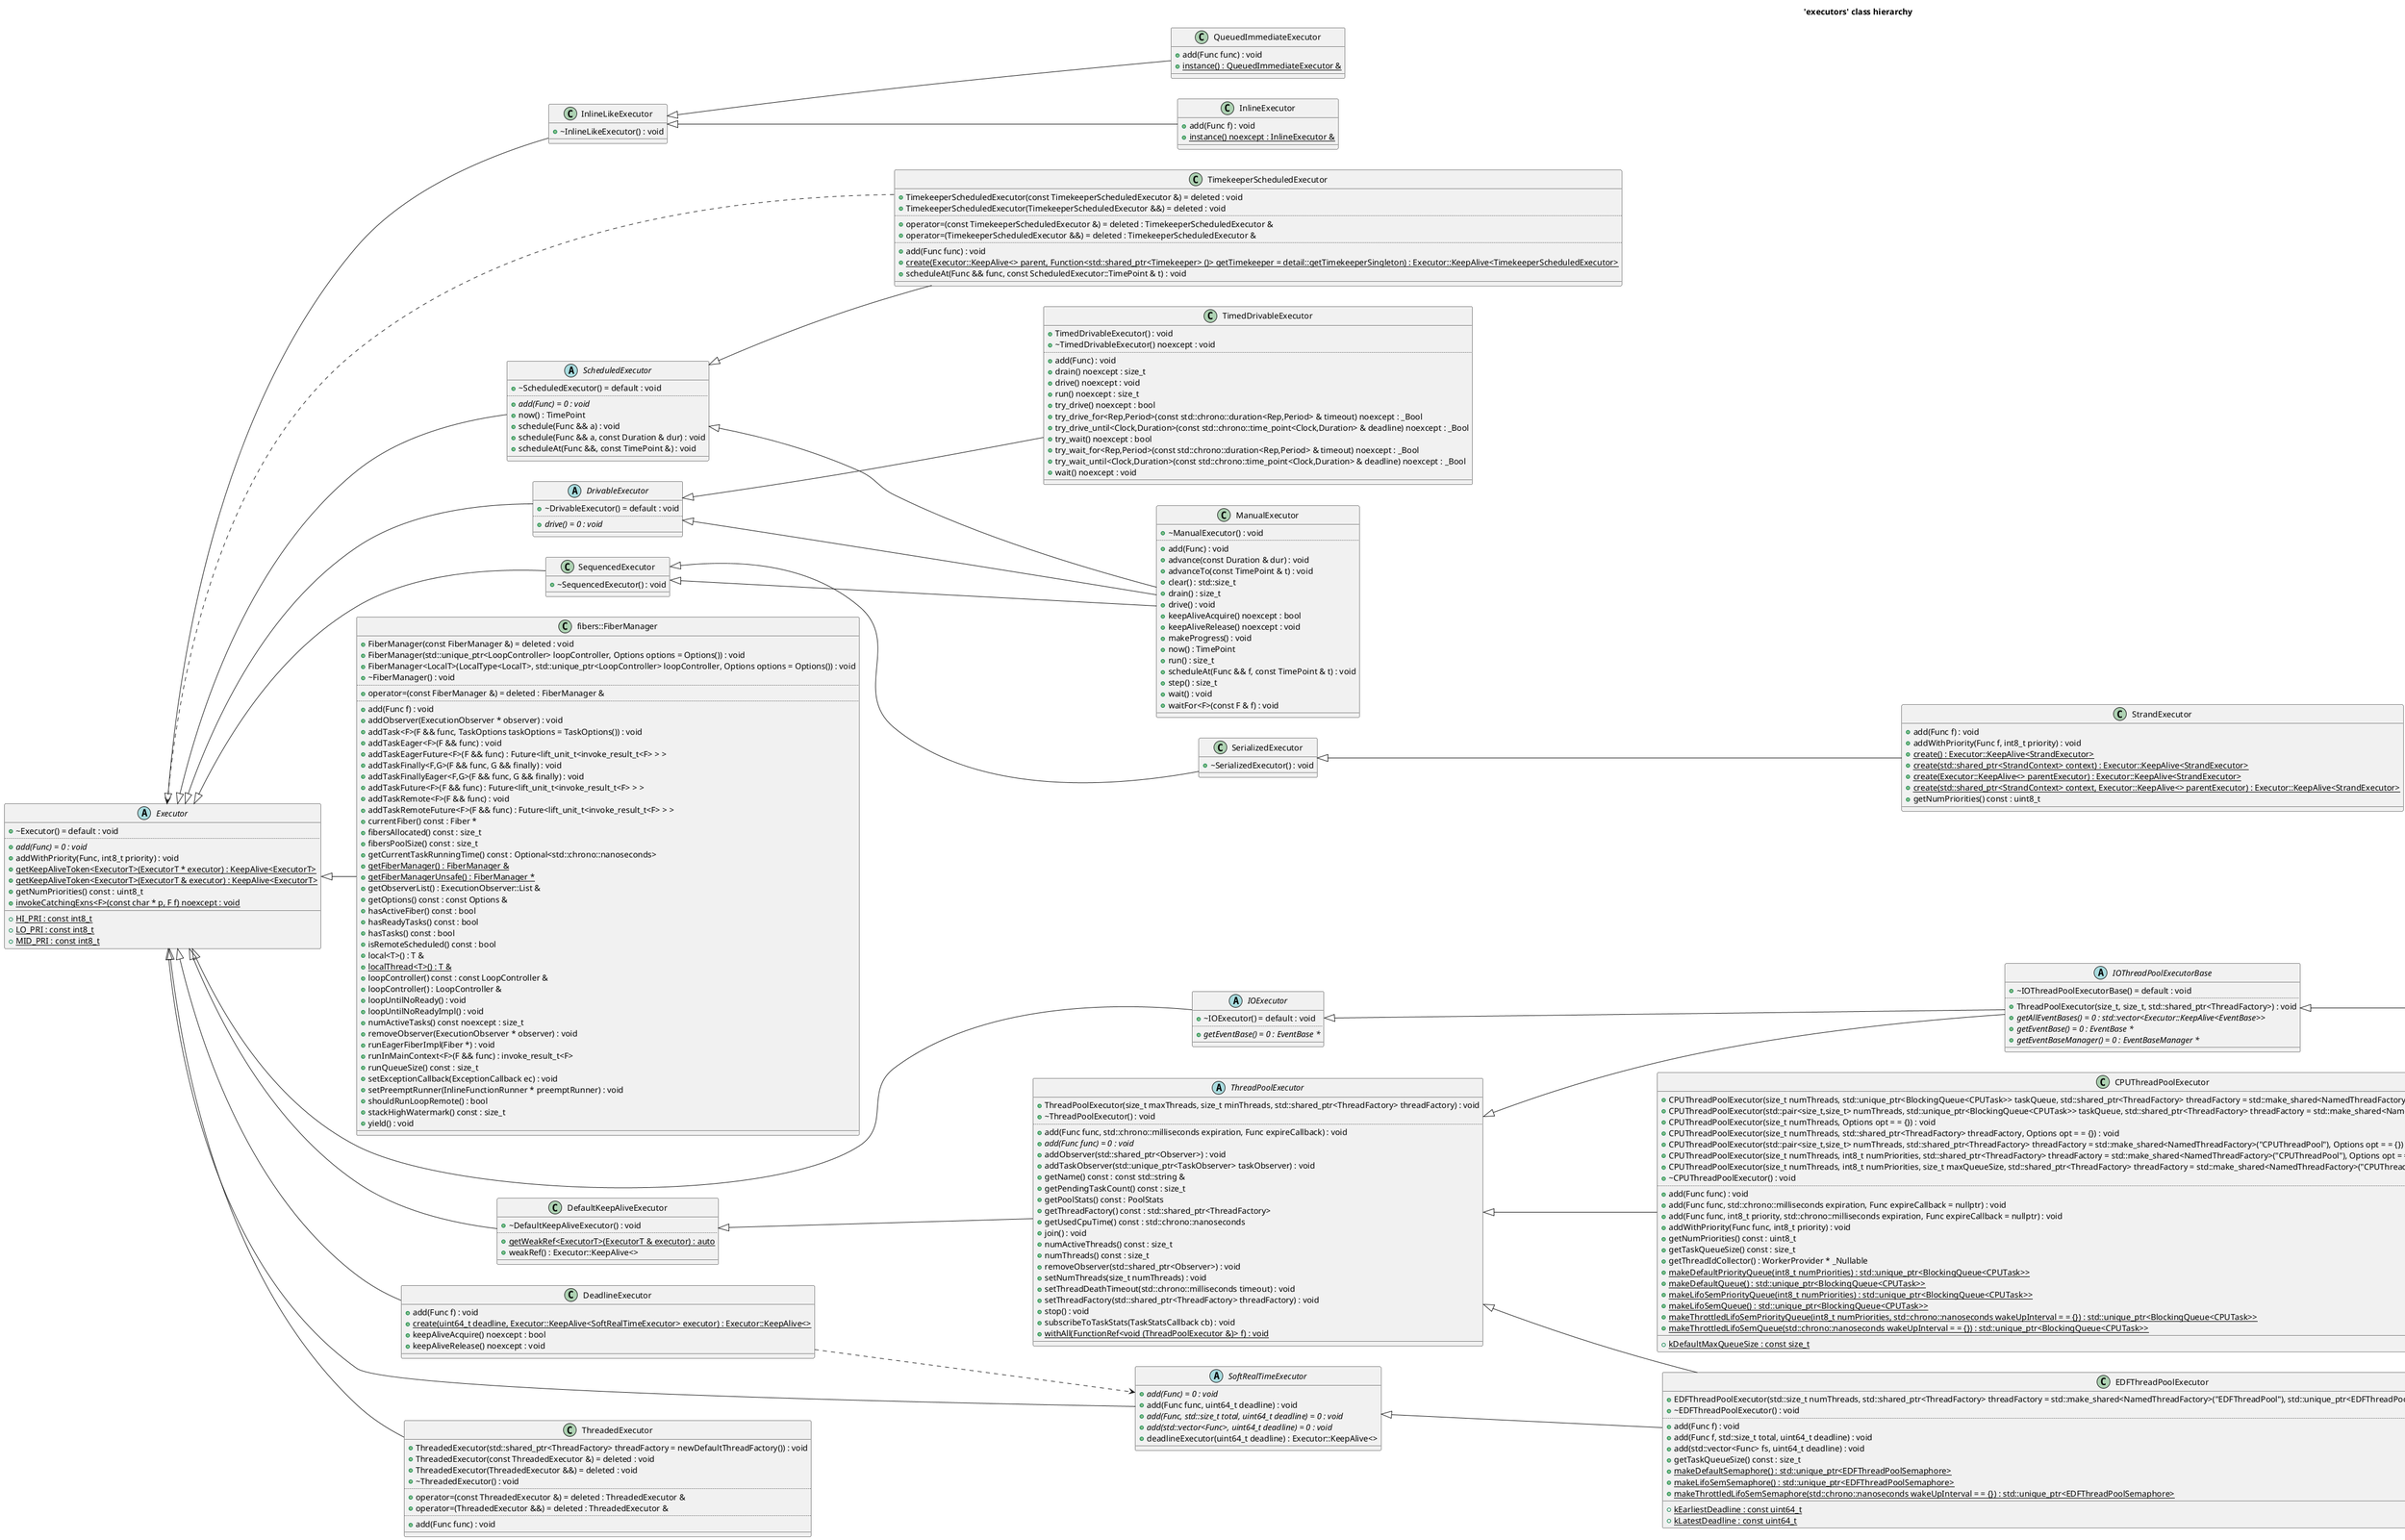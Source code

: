 @startuml
title 'executors' class hierarchy
left to right direction
abstract "Executor" as C_0017776793085380749494
abstract C_0017776793085380749494 [[https://github.com/facebook/folly/blob/78286282478e1ae05b2e8cbcf0e2139eab283bea/folly/Executor.h#L54{Executor}]] {
+~Executor() = default : void [[[https://github.com/facebook/folly/blob/78286282478e1ae05b2e8cbcf0e2139eab283bea/folly/Executor.h#L56{~Executor}]]]
..
{abstract} +add(Func) = 0 : void [[[https://github.com/facebook/folly/blob/78286282478e1ae05b2e8cbcf0e2139eab283bea/folly/Executor.h#L60{add}]]]
+addWithPriority(Func, int8_t priority) : void [[[https://github.com/facebook/folly/blob/78286282478e1ae05b2e8cbcf0e2139eab283bea/folly/Executor.h#L64{addWithPriority}]]]
{static} +getKeepAliveToken<ExecutorT>(ExecutorT * executor) : KeepAlive<ExecutorT>
{static} +getKeepAliveToken<ExecutorT>(ExecutorT & executor) : KeepAlive<ExecutorT>
+getNumPriorities() const : uint8_t [[[https://github.com/facebook/folly/blob/78286282478e1ae05b2e8cbcf0e2139eab283bea/folly/Executor.h#L66{getNumPriorities}]]]
{static} +invokeCatchingExns<F>(const char * p, F f) noexcept : void
__
{static} +HI_PRI : const int8_t [[[https://github.com/facebook/folly/blob/78286282478e1ae05b2e8cbcf0e2139eab283bea/folly/Executor.h#L70{HI_PRI}]]]
{static} +LO_PRI : const int8_t [[[https://github.com/facebook/folly/blob/78286282478e1ae05b2e8cbcf0e2139eab283bea/folly/Executor.h#L68{LO_PRI}]]]
{static} +MID_PRI : const int8_t [[[https://github.com/facebook/folly/blob/78286282478e1ae05b2e8cbcf0e2139eab283bea/folly/Executor.h#L69{MID_PRI}]]]
}
class "InlineLikeExecutor" as C_0005648745100090016903
class C_0005648745100090016903 [[https://github.com/facebook/folly/blob/78286282478e1ae05b2e8cbcf0e2139eab283bea/folly/executors/InlineExecutor.h#L27{InlineLikeExecutor}]] {
+~InlineLikeExecutor() : void [[[https://github.com/facebook/folly/blob/78286282478e1ae05b2e8cbcf0e2139eab283bea/folly/executors/InlineExecutor.h#L29{~InlineLikeExecutor}]]]
__
}
class "InlineExecutor" as C_0012896539221614925725
class C_0012896539221614925725 [[https://github.com/facebook/folly/blob/78286282478e1ae05b2e8cbcf0e2139eab283bea/folly/executors/InlineExecutor.h#L35{InlineExecutor}]] {
+add(Func f) : void [[[https://github.com/facebook/folly/blob/78286282478e1ae05b2e8cbcf0e2139eab283bea/folly/executors/InlineExecutor.h#L42{add}]]]
{static} +instance() noexcept : InlineExecutor & [[[https://github.com/facebook/folly/blob/78286282478e1ae05b2e8cbcf0e2139eab283bea/folly/executors/InlineExecutor.h#L37{instance}]]]
__
}
class "QueuedImmediateExecutor" as C_0015747457607029418044
class C_0015747457607029418044 [[https://github.com/facebook/folly/blob/78286282478e1ae05b2e8cbcf0e2139eab283bea/folly/executors/QueuedImmediateExecutor.h#L34{QueuedImmediateExecutor}]] {
+add(Func func) : void [[[https://github.com/facebook/folly/blob/78286282478e1ae05b2e8cbcf0e2139eab283bea/folly/executors/QueuedImmediateExecutor.h#L38{add}]]]
{static} +instance() : QueuedImmediateExecutor & [[[https://github.com/facebook/folly/blob/78286282478e1ae05b2e8cbcf0e2139eab283bea/folly/executors/QueuedImmediateExecutor.h#L36{instance}]]]
__
}
abstract "ScheduledExecutor" as C_0009745677385186340420
abstract C_0009745677385186340420 [[https://github.com/facebook/folly/blob/78286282478e1ae05b2e8cbcf0e2139eab283bea/folly/executors/ScheduledExecutor.h#L28{ScheduledExecutor}]] {
+~ScheduledExecutor() = default : void [[[https://github.com/facebook/folly/blob/78286282478e1ae05b2e8cbcf0e2139eab283bea/folly/executors/ScheduledExecutor.h#L35{~ScheduledExecutor}]]]
..
{abstract} +add(Func) = 0 : void [[[https://github.com/facebook/folly/blob/78286282478e1ae05b2e8cbcf0e2139eab283bea/folly/executors/ScheduledExecutor.h#L37{add}]]]
+now() : TimePoint [[[https://github.com/facebook/folly/blob/78286282478e1ae05b2e8cbcf0e2139eab283bea/folly/executors/ScheduledExecutor.h#L55{now}]]]
+schedule(Func && a) : void [[[https://github.com/facebook/folly/blob/78286282478e1ae05b2e8cbcf0e2139eab283bea/folly/executors/ScheduledExecutor.h#L40{schedule}]]]
+schedule(Func && a, const Duration & dur) : void [[[https://github.com/facebook/folly/blob/78286282478e1ae05b2e8cbcf0e2139eab283bea/folly/executors/ScheduledExecutor.h#L44{schedule}]]]
+scheduleAt(Func &&, const TimePoint &) : void [[[https://github.com/facebook/folly/blob/78286282478e1ae05b2e8cbcf0e2139eab283bea/folly/executors/ScheduledExecutor.h#L50{scheduleAt}]]]
__
}
abstract "DrivableExecutor" as C_0003854733173129195911
abstract C_0003854733173129195911 [[https://github.com/facebook/folly/blob/78286282478e1ae05b2e8cbcf0e2139eab283bea/folly/executors/DrivableExecutor.h#L40{DrivableExecutor}]] {
+~DrivableExecutor() = default : void [[[https://github.com/facebook/folly/blob/78286282478e1ae05b2e8cbcf0e2139eab283bea/folly/executors/DrivableExecutor.h#L42{~DrivableExecutor}]]]
..
{abstract} +drive() = 0 : void [[[https://github.com/facebook/folly/blob/78286282478e1ae05b2e8cbcf0e2139eab283bea/folly/executors/DrivableExecutor.h#L52{drive}]]]
__
}
class "TimedDrivableExecutor" as C_0006155476999457451449
class C_0006155476999457451449 [[https://github.com/facebook/folly/blob/78286282478e1ae05b2e8cbcf0e2139eab283bea/folly/executors/TimedDrivableExecutor.h#L30{TimedDrivableExecutor}]] {
+TimedDrivableExecutor() : void [[[https://github.com/facebook/folly/blob/78286282478e1ae05b2e8cbcf0e2139eab283bea/folly/executors/TimedDrivableExecutor.h#L32{TimedDrivableExecutor}]]]
+~TimedDrivableExecutor() noexcept : void [[[https://github.com/facebook/folly/blob/78286282478e1ae05b2e8cbcf0e2139eab283bea/folly/executors/TimedDrivableExecutor.h#L33{~TimedDrivableExecutor}]]]
..
+add(Func) : void [[[https://github.com/facebook/folly/blob/78286282478e1ae05b2e8cbcf0e2139eab283bea/folly/executors/TimedDrivableExecutor.h#L60{add}]]]
+drain() noexcept : size_t [[[https://github.com/facebook/folly/blob/78286282478e1ae05b2e8cbcf0e2139eab283bea/folly/executors/TimedDrivableExecutor.h#L76{drain}]]]
+drive() noexcept : void [[[https://github.com/facebook/folly/blob/78286282478e1ae05b2e8cbcf0e2139eab283bea/folly/executors/TimedDrivableExecutor.h#L36{drive}]]]
+run() noexcept : size_t [[[https://github.com/facebook/folly/blob/78286282478e1ae05b2e8cbcf0e2139eab283bea/folly/executors/TimedDrivableExecutor.h#L68{run}]]]
+try_drive() noexcept : bool [[[https://github.com/facebook/folly/blob/78286282478e1ae05b2e8cbcf0e2139eab283bea/folly/executors/TimedDrivableExecutor.h#L40{try_drive}]]]
+try_drive_for<Rep,Period>(const std::chrono::duration<Rep,Period> & timeout) noexcept : _Bool
+try_drive_until<Clock,Duration>(const std::chrono::time_point<Clock,Duration> & deadline) noexcept : _Bool
+try_wait() noexcept : bool [[[https://github.com/facebook/folly/blob/78286282478e1ae05b2e8cbcf0e2139eab283bea/folly/executors/TimedDrivableExecutor.h#L82{try_wait}]]]
+try_wait_for<Rep,Period>(const std::chrono::duration<Rep,Period> & timeout) noexcept : _Bool
+try_wait_until<Clock,Duration>(const std::chrono::time_point<Clock,Duration> & deadline) noexcept : _Bool
+wait() noexcept : void [[[https://github.com/facebook/folly/blob/78286282478e1ae05b2e8cbcf0e2139eab283bea/folly/executors/TimedDrivableExecutor.h#L79{wait}]]]
__
}
class "fibers::FiberManager" as C_0009653293792027775908
class C_0009653293792027775908 [[https://github.com/facebook/folly/blob/78286282478e1ae05b2e8cbcf0e2139eab283bea/folly/fibers/FiberManagerInternal.h#L80{FiberManager}]] {
+FiberManager(const FiberManager &) = deleted : void [[[https://github.com/facebook/folly/blob/78286282478e1ae05b2e8cbcf0e2139eab283bea/folly/fibers/FiberManagerInternal.h#L167{FiberManager}]]]
+FiberManager(std::unique_ptr<LoopController> loopController, Options options = Options()) : void [[[https://github.com/facebook/folly/blob/78286282478e1ae05b2e8cbcf0e2139eab283bea/folly/fibers/FiberManagerInternal.h#L176{FiberManager}]]]
+FiberManager<LocalT>(LocalType<LocalT>, std::unique_ptr<LoopController> loopController, Options options = Options()) : void
+~FiberManager() : void [[[https://github.com/facebook/folly/blob/78286282478e1ae05b2e8cbcf0e2139eab283bea/folly/fibers/FiberManagerInternal.h#L194{~FiberManager}]]]
..
+operator=(const FiberManager &) = deleted : FiberManager & [[[https://github.com/facebook/folly/blob/78286282478e1ae05b2e8cbcf0e2139eab283bea/folly/fibers/FiberManagerInternal.h#L168{operator=}]]]
..
+add(Func f) : void [[[https://github.com/facebook/folly/blob/78286282478e1ae05b2e8cbcf0e2139eab283bea/folly/fibers/FiberManagerInternal.h#L316{add}]]]
+addObserver(ExecutionObserver * observer) : void [[[https://github.com/facebook/folly/blob/78286282478e1ae05b2e8cbcf0e2139eab283bea/folly/fibers/FiberManagerInternal.h#L415{addObserver}]]]
+addTask<F>(F && func, TaskOptions taskOptions = TaskOptions()) : void
+addTaskEager<F>(F && func) : void
+addTaskEagerFuture<F>(F && func) : Future<lift_unit_t<invoke_result_t<F> > >
+addTaskFinally<F,G>(F && func, G && finally) : void
+addTaskFinallyEager<F,G>(F && func, G && finally) : void
+addTaskFuture<F>(F && func) : Future<lift_unit_t<invoke_result_t<F> > >
+addTaskRemote<F>(F && func) : void
+addTaskRemoteFuture<F>(F && func) : Future<lift_unit_t<invoke_result_t<F> > >
+currentFiber() const : Fiber * [[[https://github.com/facebook/folly/blob/78286282478e1ae05b2e8cbcf0e2139eab283bea/folly/fibers/FiberManagerInternal.h#L394{currentFiber}]]]
+fibersAllocated() const : size_t [[[https://github.com/facebook/folly/blob/78286282478e1ae05b2e8cbcf0e2139eab283bea/folly/fibers/FiberManagerInternal.h#L370{fibersAllocated}]]]
+fibersPoolSize() const : size_t [[[https://github.com/facebook/folly/blob/78286282478e1ae05b2e8cbcf0e2139eab283bea/folly/fibers/FiberManagerInternal.h#L376{fibersPoolSize}]]]
+getCurrentTaskRunningTime() const : Optional<std::chrono::nanoseconds> [[[https://github.com/facebook/folly/blob/78286282478e1ae05b2e8cbcf0e2139eab283bea/folly/fibers/FiberManagerInternal.h#L389{getCurrentTaskRunningTime}]]]
{static} +getFiberManager() : FiberManager & [[[https://github.com/facebook/folly/blob/78286282478e1ae05b2e8cbcf0e2139eab283bea/folly/fibers/FiberManagerInternal.h#L438{getFiberManager}]]]
{static} +getFiberManagerUnsafe() : FiberManager * [[[https://github.com/facebook/folly/blob/78286282478e1ae05b2e8cbcf0e2139eab283bea/folly/fibers/FiberManagerInternal.h#L439{getFiberManagerUnsafe}]]]
+getObserverList() : ExecutionObserver::List & [[[https://github.com/facebook/folly/blob/78286282478e1ae05b2e8cbcf0e2139eab283bea/folly/fibers/FiberManagerInternal.h#L423{getObserverList}]]]
+getOptions() const : const Options & [[[https://github.com/facebook/folly/blob/78286282478e1ae05b2e8cbcf0e2139eab283bea/folly/fibers/FiberManagerInternal.h#L441{getOptions}]]]
+hasActiveFiber() const : bool [[[https://github.com/facebook/folly/blob/78286282478e1ae05b2e8cbcf0e2139eab283bea/folly/fibers/FiberManagerInternal.h#L381{hasActiveFiber}]]]
+hasReadyTasks() const : bool [[[https://github.com/facebook/folly/blob/78286282478e1ae05b2e8cbcf0e2139eab283bea/folly/fibers/FiberManagerInternal.h#L240{hasReadyTasks}]]]
+hasTasks() const : bool [[[https://github.com/facebook/folly/blob/78286282478e1ae05b2e8cbcf0e2139eab283bea/folly/fibers/FiberManagerInternal.h#L225{hasTasks}]]]
+isRemoteScheduled() const : bool [[[https://github.com/facebook/folly/blob/78286282478e1ae05b2e8cbcf0e2139eab283bea/folly/fibers/FiberManagerInternal.h#L226{isRemoteScheduled}]]]
+local<T>() : T &
{static} +localThread<T>() : T &
+loopController() const : const LoopController & [[[https://github.com/facebook/folly/blob/78286282478e1ae05b2e8cbcf0e2139eab283bea/folly/fibers/FiberManagerInternal.h#L200{loopController}]]]
+loopController() : LoopController & [[[https://github.com/facebook/folly/blob/78286282478e1ae05b2e8cbcf0e2139eab283bea/folly/fibers/FiberManagerInternal.h#L199{loopController}]]]
+loopUntilNoReady() : void [[[https://github.com/facebook/folly/blob/78286282478e1ae05b2e8cbcf0e2139eab283bea/folly/fibers/FiberManagerInternal.h#L205{loopUntilNoReady}]]]
+loopUntilNoReadyImpl() : void [[[https://github.com/facebook/folly/blob/78286282478e1ae05b2e8cbcf0e2139eab283bea/folly/fibers/FiberManagerInternal.h#L210{loopUntilNoReadyImpl}]]]
+numActiveTasks() const noexcept : size_t [[[https://github.com/facebook/folly/blob/78286282478e1ae05b2e8cbcf0e2139eab283bea/folly/fibers/FiberManagerInternal.h#L233{numActiveTasks}]]]
+removeObserver(ExecutionObserver * observer) : void [[[https://github.com/facebook/folly/blob/78286282478e1ae05b2e8cbcf0e2139eab283bea/folly/fibers/FiberManagerInternal.h#L417{removeObserver}]]]
+runEagerFiberImpl(Fiber *) : void [[[https://github.com/facebook/folly/blob/78286282478e1ae05b2e8cbcf0e2139eab283bea/folly/fibers/FiberManagerInternal.h#L215{runEagerFiberImpl}]]]
+runInMainContext<F>(F && func) : invoke_result_t<F>
+runQueueSize() const : size_t [[[https://github.com/facebook/folly/blob/78286282478e1ae05b2e8cbcf0e2139eab283bea/folly/fibers/FiberManagerInternal.h#L434{runQueueSize}]]]
+setExceptionCallback(ExceptionCallback ec) : void [[[https://github.com/facebook/folly/blob/78286282478e1ae05b2e8cbcf0e2139eab283bea/folly/fibers/FiberManagerInternal.h#L248{setExceptionCallback}]]]
+setPreemptRunner(InlineFunctionRunner * preemptRunner) : void [[[https://github.com/facebook/folly/blob/78286282478e1ae05b2e8cbcf0e2139eab283bea/folly/fibers/FiberManagerInternal.h#L428{setPreemptRunner}]]]
+shouldRunLoopRemote() : bool [[[https://github.com/facebook/folly/blob/78286282478e1ae05b2e8cbcf0e2139eab283bea/folly/fibers/FiberManagerInternal.h#L220{shouldRunLoopRemote}]]]
+stackHighWatermark() const : size_t [[[https://github.com/facebook/folly/blob/78286282478e1ae05b2e8cbcf0e2139eab283bea/folly/fibers/FiberManagerInternal.h#L399{stackHighWatermark}]]]
+yield() : void [[[https://github.com/facebook/folly/blob/78286282478e1ae05b2e8cbcf0e2139eab283bea/folly/fibers/FiberManagerInternal.h#L407{yield}]]]
__
}
abstract "IOExecutor" as C_0017164186783690075328
abstract C_0017164186783690075328 [[https://github.com/facebook/folly/blob/78286282478e1ae05b2e8cbcf0e2139eab283bea/folly/executors/IOExecutor.h#L40{IOExecutor}]] {
+~IOExecutor() = default : void [[[https://github.com/facebook/folly/blob/78286282478e1ae05b2e8cbcf0e2139eab283bea/folly/executors/IOExecutor.h#L42{~IOExecutor}]]]
..
{abstract} +getEventBase() = 0 : EventBase * [[[https://github.com/facebook/folly/blob/78286282478e1ae05b2e8cbcf0e2139eab283bea/folly/executors/IOExecutor.h#L43{getEventBase}]]]
__
}
class "TimekeeperScheduledExecutor" as C_0008986097041257675940
class C_0008986097041257675940 [[https://github.com/facebook/folly/blob/78286282478e1ae05b2e8cbcf0e2139eab283bea/folly/executors/TimekeeperScheduledExecutor.h#L35{TimekeeperScheduledExecutor}]] {
+TimekeeperScheduledExecutor(const TimekeeperScheduledExecutor &) = deleted : void [[[https://github.com/facebook/folly/blob/78286282478e1ae05b2e8cbcf0e2139eab283bea/folly/executors/TimekeeperScheduledExecutor.h#L37{TimekeeperScheduledExecutor}]]]
+TimekeeperScheduledExecutor(TimekeeperScheduledExecutor &&) = deleted : void [[[https://github.com/facebook/folly/blob/78286282478e1ae05b2e8cbcf0e2139eab283bea/folly/executors/TimekeeperScheduledExecutor.h#L40{TimekeeperScheduledExecutor}]]]
..
+operator=(const TimekeeperScheduledExecutor &) = deleted : TimekeeperScheduledExecutor & [[[https://github.com/facebook/folly/blob/78286282478e1ae05b2e8cbcf0e2139eab283bea/folly/executors/TimekeeperScheduledExecutor.h#L38{operator=}]]]
+operator=(TimekeeperScheduledExecutor &&) = deleted : TimekeeperScheduledExecutor & [[[https://github.com/facebook/folly/blob/78286282478e1ae05b2e8cbcf0e2139eab283bea/folly/executors/TimekeeperScheduledExecutor.h#L41{operator=}]]]
..
+add(Func func) : void [[[https://github.com/facebook/folly/blob/78286282478e1ae05b2e8cbcf0e2139eab283bea/folly/executors/TimekeeperScheduledExecutor.h#L49{add}]]]
{static} +create(Executor::KeepAlive<> parent, Function<std::shared_ptr<Timekeeper> ()> getTimekeeper = detail::getTimekeeperSingleton) : Executor::KeepAlive<TimekeeperScheduledExecutor> [[[https://github.com/facebook/folly/blob/78286282478e1ae05b2e8cbcf0e2139eab283bea/folly/executors/TimekeeperScheduledExecutor.h#L44{create}]]]
+scheduleAt(Func && func, const ScheduledExecutor::TimePoint & t) : void [[[https://github.com/facebook/folly/blob/78286282478e1ae05b2e8cbcf0e2139eab283bea/folly/executors/TimekeeperScheduledExecutor.h#L51{scheduleAt}]]]
__
}
class "SequencedExecutor" as C_0001241429373093027918
class C_0001241429373093027918 [[https://github.com/facebook/folly/blob/78286282478e1ae05b2e8cbcf0e2139eab283bea/folly/executors/SequencedExecutor.h#L27{SequencedExecutor}]] {
+~SequencedExecutor() : void [[[https://github.com/facebook/folly/blob/78286282478e1ae05b2e8cbcf0e2139eab283bea/folly/executors/SequencedExecutor.h#L29{~SequencedExecutor}]]]
__
}
class "DefaultKeepAliveExecutor" as C_0010778331982922016807
class C_0010778331982922016807 [[https://github.com/facebook/folly/blob/78286282478e1ae05b2e8cbcf0e2139eab283bea/folly/DefaultKeepAliveExecutor.h#L31{DefaultKeepAliveExecutor}]] {
+~DefaultKeepAliveExecutor() : void [[[https://github.com/facebook/folly/blob/78286282478e1ae05b2e8cbcf0e2139eab283bea/folly/DefaultKeepAliveExecutor.h#L33{~DefaultKeepAliveExecutor}]]]
..
{static} +getWeakRef<ExecutorT>(ExecutorT & executor) : auto
+weakRef() : Executor::KeepAlive<> [[[https://github.com/facebook/folly/blob/78286282478e1ae05b2e8cbcf0e2139eab283bea/folly/DefaultKeepAliveExecutor.h#L48{weakRef}]]]
__
}
abstract "ThreadPoolExecutor" as C_0018336471146499174434
abstract C_0018336471146499174434 [[https://github.com/facebook/folly/blob/78286282478e1ae05b2e8cbcf0e2139eab283bea/folly/executors/ThreadPoolExecutor.h#L67{ThreadPoolExecutor}]] {
+ThreadPoolExecutor(size_t maxThreads, size_t minThreads, std::shared_ptr<ThreadFactory> threadFactory) : void [[[https://github.com/facebook/folly/blob/78286282478e1ae05b2e8cbcf0e2139eab283bea/folly/executors/ThreadPoolExecutor.h#L69{ThreadPoolExecutor}]]]
+~ThreadPoolExecutor() : void [[[https://github.com/facebook/folly/blob/78286282478e1ae05b2e8cbcf0e2139eab283bea/folly/executors/ThreadPoolExecutor.h#L74{~ThreadPoolExecutor}]]]
..
+add(Func func, std::chrono::milliseconds expiration, Func expireCallback) : void [[[https://github.com/facebook/folly/blob/78286282478e1ae05b2e8cbcf0e2139eab283bea/folly/executors/ThreadPoolExecutor.h#L85{add}]]]
{abstract} +add(Func func) = 0 : void [[[https://github.com/facebook/folly/blob/78286282478e1ae05b2e8cbcf0e2139eab283bea/folly/executors/ThreadPoolExecutor.h#L76{add}]]]
+addObserver(std::shared_ptr<Observer>) : void [[[https://github.com/facebook/folly/blob/78286282478e1ae05b2e8cbcf0e2139eab283bea/folly/executors/ThreadPoolExecutor.h#L171{addObserver}]]]
+addTaskObserver(std::unique_ptr<TaskObserver> taskObserver) : void [[[https://github.com/facebook/folly/blob/78286282478e1ae05b2e8cbcf0e2139eab283bea/folly/executors/ThreadPoolExecutor.h#L206{addTaskObserver}]]]
+getName() const : const std::string & [[[https://github.com/facebook/folly/blob/78286282478e1ae05b2e8cbcf0e2139eab283bea/folly/executors/ThreadPoolExecutor.h#L133{getName}]]]
+getPendingTaskCount() const : size_t [[[https://github.com/facebook/folly/blob/78286282478e1ae05b2e8cbcf0e2139eab283bea/folly/executors/ThreadPoolExecutor.h#L132{getPendingTaskCount}]]]
+getPoolStats() const : PoolStats [[[https://github.com/facebook/folly/blob/78286282478e1ae05b2e8cbcf0e2139eab283bea/folly/executors/ThreadPoolExecutor.h#L131{getPoolStats}]]]
+getThreadFactory() const : std::shared_ptr<ThreadFactory> [[[https://github.com/facebook/folly/blob/78286282478e1ae05b2e8cbcf0e2139eab283bea/folly/executors/ThreadPoolExecutor.h#L93{getThreadFactory}]]]
+getUsedCpuTime() const : std::chrono::nanoseconds [[[https://github.com/facebook/folly/blob/78286282478e1ae05b2e8cbcf0e2139eab283bea/folly/executors/ThreadPoolExecutor.h#L141{getUsedCpuTime}]]]
+join() : void [[[https://github.com/facebook/folly/blob/78286282478e1ae05b2e8cbcf0e2139eab283bea/folly/executors/ThreadPoolExecutor.h#L110{join}]]]
+numActiveThreads() const : size_t [[[https://github.com/facebook/folly/blob/78286282478e1ae05b2e8cbcf0e2139eab283bea/folly/executors/ThreadPoolExecutor.h#L102{numActiveThreads}]]]
+numThreads() const : size_t [[[https://github.com/facebook/folly/blob/78286282478e1ae05b2e8cbcf0e2139eab283bea/folly/executors/ThreadPoolExecutor.h#L97{numThreads}]]]
+removeObserver(std::shared_ptr<Observer>) : void [[[https://github.com/facebook/folly/blob/78286282478e1ae05b2e8cbcf0e2139eab283bea/folly/executors/ThreadPoolExecutor.h#L172{removeObserver}]]]
+setNumThreads(size_t numThreads) : void [[[https://github.com/facebook/folly/blob/78286282478e1ae05b2e8cbcf0e2139eab283bea/folly/executors/ThreadPoolExecutor.h#L98{setNumThreads}]]]
+setThreadDeathTimeout(std::chrono::milliseconds timeout) : void [[[https://github.com/facebook/folly/blob/78286282478e1ae05b2e8cbcf0e2139eab283bea/folly/executors/ThreadPoolExecutor.h#L214{setThreadDeathTimeout}]]]
+setThreadFactory(std::shared_ptr<ThreadFactory> threadFactory) : void [[[https://github.com/facebook/folly/blob/78286282478e1ae05b2e8cbcf0e2139eab283bea/folly/executors/ThreadPoolExecutor.h#L88{setThreadFactory}]]]
+stop() : void [[[https://github.com/facebook/folly/blob/78286282478e1ae05b2e8cbcf0e2139eab283bea/folly/executors/ThreadPoolExecutor.h#L109{stop}]]]
+subscribeToTaskStats(TaskStatsCallback cb) : void [[[https://github.com/facebook/folly/blob/78286282478e1ae05b2e8cbcf0e2139eab283bea/folly/executors/ThreadPoolExecutor.h#L211{subscribeToTaskStats}]]]
{static} +withAll(FunctionRef<void (ThreadPoolExecutor &)> f) : void [[[https://github.com/facebook/folly/blob/78286282478e1ae05b2e8cbcf0e2139eab283bea/folly/executors/ThreadPoolExecutor.h#L116{withAll}]]]
__
}
class "SerializedExecutor" as C_0007431842865275729560
class C_0007431842865275729560 [[https://github.com/facebook/folly/blob/78286282478e1ae05b2e8cbcf0e2139eab283bea/folly/executors/SerializedExecutor.h#L26{SerializedExecutor}]] {
+~SerializedExecutor() : void [[[https://github.com/facebook/folly/blob/78286282478e1ae05b2e8cbcf0e2139eab283bea/folly/executors/SerializedExecutor.h#L28{~SerializedExecutor}]]]
__
}
class "StrandExecutor" as C_0004703699748051481367
class C_0004703699748051481367 [[https://github.com/facebook/folly/blob/78286282478e1ae05b2e8cbcf0e2139eab283bea/folly/executors/StrandExecutor.h#L124{StrandExecutor}]] {
+add(Func f) : void [[[https://github.com/facebook/folly/blob/78286282478e1ae05b2e8cbcf0e2139eab283bea/folly/executors/StrandExecutor.h#L154{add}]]]
+addWithPriority(Func f, int8_t priority) : void [[[https://github.com/facebook/folly/blob/78286282478e1ae05b2e8cbcf0e2139eab283bea/folly/executors/StrandExecutor.h#L156{addWithPriority}]]]
{static} +create() : Executor::KeepAlive<StrandExecutor> [[[https://github.com/facebook/folly/blob/78286282478e1ae05b2e8cbcf0e2139eab283bea/folly/executors/StrandExecutor.h#L131{create}]]]
{static} +create(std::shared_ptr<StrandContext> context) : Executor::KeepAlive<StrandExecutor> [[[https://github.com/facebook/folly/blob/78286282478e1ae05b2e8cbcf0e2139eab283bea/folly/executors/StrandExecutor.h#L139{create}]]]
{static} +create(Executor::KeepAlive<> parentExecutor) : Executor::KeepAlive<StrandExecutor> [[[https://github.com/facebook/folly/blob/78286282478e1ae05b2e8cbcf0e2139eab283bea/folly/executors/StrandExecutor.h#L144{create}]]]
{static} +create(std::shared_ptr<StrandContext> context, Executor::KeepAlive<> parentExecutor) : Executor::KeepAlive<StrandExecutor> [[[https://github.com/facebook/folly/blob/78286282478e1ae05b2e8cbcf0e2139eab283bea/folly/executors/StrandExecutor.h#L150{create}]]]
+getNumPriorities() const : uint8_t [[[https://github.com/facebook/folly/blob/78286282478e1ae05b2e8cbcf0e2139eab283bea/folly/executors/StrandExecutor.h#L157{getNumPriorities}]]]
__
}
abstract "SoftRealTimeExecutor" as C_0004483174105243086193
abstract C_0004483174105243086193 [[https://github.com/facebook/folly/blob/78286282478e1ae05b2e8cbcf0e2139eab283bea/folly/executors/SoftRealTimeExecutor.h#L30{SoftRealTimeExecutor}]] {
{abstract} +add(Func) = 0 : void [[[https://github.com/facebook/folly/blob/78286282478e1ae05b2e8cbcf0e2139eab283bea/folly/executors/SoftRealTimeExecutor.h#L32{add}]]]
+add(Func func, uint64_t deadline) : void [[[https://github.com/facebook/folly/blob/78286282478e1ae05b2e8cbcf0e2139eab283bea/folly/executors/SoftRealTimeExecutor.h#L43{add}]]]
{abstract} +add(Func, std::size_t total, uint64_t deadline) = 0 : void [[[https://github.com/facebook/folly/blob/78286282478e1ae05b2e8cbcf0e2139eab283bea/folly/executors/SoftRealTimeExecutor.h#L47{add}]]]
{abstract} +add(std::vector<Func>, uint64_t deadline) = 0 : void [[[https://github.com/facebook/folly/blob/78286282478e1ae05b2e8cbcf0e2139eab283bea/folly/executors/SoftRealTimeExecutor.h#L48{add}]]]
+deadlineExecutor(uint64_t deadline) : Executor::KeepAlive<> [[[https://github.com/facebook/folly/blob/78286282478e1ae05b2e8cbcf0e2139eab283bea/folly/executors/SoftRealTimeExecutor.h#L50{deadlineExecutor}]]]
__
}
class "EDFThreadPoolExecutor" as C_0004688217237312394024
class C_0004688217237312394024 [[https://github.com/facebook/folly/blob/78286282478e1ae05b2e8cbcf0e2139eab283bea/folly/executors/EDFThreadPoolExecutor.h#L56{EDFThreadPoolExecutor}]] {
+EDFThreadPoolExecutor(std::size_t numThreads, std::shared_ptr<ThreadFactory> threadFactory = std::make_shared<NamedThreadFactory>("EDFThreadPool"), std::unique_ptr<EDFThreadPoolSemaphore> semaphore = makeDefaultSemaphore()) : void [[[https://github.com/facebook/folly/blob/78286282478e1ae05b2e8cbcf0e2139eab283bea/folly/executors/EDFThreadPoolExecutor.h#L72{EDFThreadPoolExecutor}]]]
+~EDFThreadPoolExecutor() : void [[[https://github.com/facebook/folly/blob/78286282478e1ae05b2e8cbcf0e2139eab283bea/folly/executors/EDFThreadPoolExecutor.h#L79{~EDFThreadPoolExecutor}]]]
..
+add(Func f) : void [[[https://github.com/facebook/folly/blob/78286282478e1ae05b2e8cbcf0e2139eab283bea/folly/executors/EDFThreadPoolExecutor.h#L84{add}]]]
+add(Func f, std::size_t total, uint64_t deadline) : void [[[https://github.com/facebook/folly/blob/78286282478e1ae05b2e8cbcf0e2139eab283bea/folly/executors/EDFThreadPoolExecutor.h#L85{add}]]]
+add(std::vector<Func> fs, uint64_t deadline) : void [[[https://github.com/facebook/folly/blob/78286282478e1ae05b2e8cbcf0e2139eab283bea/folly/executors/EDFThreadPoolExecutor.h#L86{add}]]]
+getTaskQueueSize() const : size_t [[[https://github.com/facebook/folly/blob/78286282478e1ae05b2e8cbcf0e2139eab283bea/folly/executors/EDFThreadPoolExecutor.h#L88{getTaskQueueSize}]]]
{static} +makeDefaultSemaphore() : std::unique_ptr<EDFThreadPoolSemaphore> [[[https://github.com/facebook/folly/blob/78286282478e1ae05b2e8cbcf0e2139eab283bea/folly/executors/EDFThreadPoolExecutor.h#L67{makeDefaultSemaphore}]]]
{static} +makeLifoSemSemaphore() : std::unique_ptr<EDFThreadPoolSemaphore> [[[https://github.com/facebook/folly/blob/78286282478e1ae05b2e8cbcf0e2139eab283bea/folly/executors/EDFThreadPoolExecutor.h#L68{makeLifoSemSemaphore}]]]
{static} +makeThrottledLifoSemSemaphore(std::chrono::nanoseconds wakeUpInterval = = {}) : std::unique_ptr<EDFThreadPoolSemaphore> [[[https://github.com/facebook/folly/blob/78286282478e1ae05b2e8cbcf0e2139eab283bea/folly/executors/EDFThreadPoolExecutor.h#L69{makeThrottledLifoSemSemaphore}]]]
__
{static} +kEarliestDeadline : const uint64_t [[[https://github.com/facebook/folly/blob/78286282478e1ae05b2e8cbcf0e2139eab283bea/folly/executors/EDFThreadPoolExecutor.h#L63{kEarliestDeadline}]]]
{static} +kLatestDeadline : const uint64_t [[[https://github.com/facebook/folly/blob/78286282478e1ae05b2e8cbcf0e2139eab283bea/folly/executors/EDFThreadPoolExecutor.h#L64{kLatestDeadline}]]]
}
abstract "IOThreadPoolExecutorBase" as C_0009607834158170061665
abstract C_0009607834158170061665 [[https://github.com/facebook/folly/blob/78286282478e1ae05b2e8cbcf0e2139eab283bea/folly/executors/IOThreadPoolExecutor.h#L33{IOThreadPoolExecutorBase}]] {
+~IOThreadPoolExecutorBase() = default : void [[[https://github.com/facebook/folly/blob/78286282478e1ae05b2e8cbcf0e2139eab283bea/folly/executors/IOThreadPoolExecutor.h#L40{~IOThreadPoolExecutorBase}]]]
..
+ThreadPoolExecutor(size_t, size_t, std::shared_ptr<ThreadFactory>) : void [[[https://github.com/facebook/folly/blob/78286282478e1ae05b2e8cbcf0e2139eab283bea/folly/executors/IOThreadPoolExecutor.h#L38{ThreadPoolExecutor}]]]
{abstract} +getAllEventBases() = 0 : std::vector<Executor::KeepAlive<EventBase>> [[[https://github.com/facebook/folly/blob/78286282478e1ae05b2e8cbcf0e2139eab283bea/folly/executors/IOThreadPoolExecutor.h#L45{getAllEventBases}]]]
{abstract} +getEventBase() = 0 : EventBase * [[[https://github.com/facebook/folly/blob/78286282478e1ae05b2e8cbcf0e2139eab283bea/folly/executors/IOThreadPoolExecutor.h#L42{getEventBase}]]]
{abstract} +getEventBaseManager() = 0 : EventBaseManager * [[[https://github.com/facebook/folly/blob/78286282478e1ae05b2e8cbcf0e2139eab283bea/folly/executors/IOThreadPoolExecutor.h#L47{getEventBaseManager}]]]
__
}
class "IOThreadPoolExecutor" as C_0002081364047203854678
class C_0002081364047203854678 [[https://github.com/facebook/folly/blob/78286282478e1ae05b2e8cbcf0e2139eab283bea/folly/executors/IOThreadPoolExecutor.h#L81{IOThreadPoolExecutor}]] {
+IOThreadPoolExecutor(size_t numThreads, std::shared_ptr<ThreadFactory> threadFactory = std::make_shared<NamedThreadFactory>("IOThreadPool"), EventBaseManager * ebm = folly::EventBaseManager::get(), Options options = Options()) : void [[[https://github.com/facebook/folly/blob/78286282478e1ae05b2e8cbcf0e2139eab283bea/folly/executors/IOThreadPoolExecutor.h#L99{IOThreadPoolExecutor}]]]
+IOThreadPoolExecutor(size_t maxThreads, size_t minThreads, std::shared_ptr<ThreadFactory> threadFactory = std::make_shared<NamedThreadFactory>("IOThreadPool"), EventBaseManager * ebm = folly::EventBaseManager::get(), Options options = Options()) : void [[[https://github.com/facebook/folly/blob/78286282478e1ae05b2e8cbcf0e2139eab283bea/folly/executors/IOThreadPoolExecutor.h#L106{IOThreadPoolExecutor}]]]
+~IOThreadPoolExecutor() : void [[[https://github.com/facebook/folly/blob/78286282478e1ae05b2e8cbcf0e2139eab283bea/folly/executors/IOThreadPoolExecutor.h#L114{~IOThreadPoolExecutor}]]]
..
+add(Func func) : void [[[https://github.com/facebook/folly/blob/78286282478e1ae05b2e8cbcf0e2139eab283bea/folly/executors/IOThreadPoolExecutor.h#L116{add}]]]
+add(Func func, std::chrono::milliseconds expiration, Func expireCallback = nullptr) : void [[[https://github.com/facebook/folly/blob/78286282478e1ae05b2e8cbcf0e2139eab283bea/folly/executors/IOThreadPoolExecutor.h#L117{add}]]]
+getAllEventBases() : std::vector<Executor::KeepAlive<EventBase>> [[[https://github.com/facebook/folly/blob/78286282478e1ae05b2e8cbcf0e2139eab283bea/folly/executors/IOThreadPoolExecutor.h#L126{getAllEventBases}]]]
+getEventBase() : EventBase * [[[https://github.com/facebook/folly/blob/78286282478e1ae05b2e8cbcf0e2139eab283bea/folly/executors/IOThreadPoolExecutor.h#L122{getEventBase}]]]
{static} +getEventBase(ThreadPoolExecutor::ThreadHandle * h) : EventBase * [[[https://github.com/facebook/folly/blob/78286282478e1ae05b2e8cbcf0e2139eab283bea/folly/executors/IOThreadPoolExecutor.h#L129{getEventBase}]]]
+getEventBaseManager() : EventBaseManager * [[[https://github.com/facebook/folly/blob/78286282478e1ae05b2e8cbcf0e2139eab283bea/folly/executors/IOThreadPoolExecutor.h#L131{getEventBaseManager}]]]
+getThreadIdCollector() : WorkerProvider * [[[https://github.com/facebook/folly/blob/78286282478e1ae05b2e8cbcf0e2139eab283bea/folly/executors/IOThreadPoolExecutor.h#L134{getThreadIdCollector}]]]
__
}
class "CPUThreadPoolExecutor" as C_0013921078486722917754
class C_0013921078486722917754 [[https://github.com/facebook/folly/blob/78286282478e1ae05b2e8cbcf0e2139eab283bea/folly/executors/CPUThreadPoolExecutor.h#L68{CPUThreadPoolExecutor}]] {
+CPUThreadPoolExecutor(size_t numThreads, std::unique_ptr<BlockingQueue<CPUTask>> taskQueue, std::shared_ptr<ThreadFactory> threadFactory = std::make_shared<NamedThreadFactory>("CPUThreadPool"), Options opt = = {}) : void [[[https://github.com/facebook/folly/blob/78286282478e1ae05b2e8cbcf0e2139eab283bea/folly/executors/CPUThreadPoolExecutor.h#L106{CPUThreadPoolExecutor}]]]
+CPUThreadPoolExecutor(std::pair<size_t,size_t> numThreads, std::unique_ptr<BlockingQueue<CPUTask>> taskQueue, std::shared_ptr<ThreadFactory> threadFactory = std::make_shared<NamedThreadFactory>("CPUThreadPool"), Options opt = = {}) : void [[[https://github.com/facebook/folly/blob/78286282478e1ae05b2e8cbcf0e2139eab283bea/folly/executors/CPUThreadPoolExecutor.h#L113{CPUThreadPoolExecutor}]]]
+CPUThreadPoolExecutor(size_t numThreads, Options opt = = {}) : void [[[https://github.com/facebook/folly/blob/78286282478e1ae05b2e8cbcf0e2139eab283bea/folly/executors/CPUThreadPoolExecutor.h#L120{CPUThreadPoolExecutor}]]]
+CPUThreadPoolExecutor(size_t numThreads, std::shared_ptr<ThreadFactory> threadFactory, Options opt = = {}) : void [[[https://github.com/facebook/folly/blob/78286282478e1ae05b2e8cbcf0e2139eab283bea/folly/executors/CPUThreadPoolExecutor.h#L122{CPUThreadPoolExecutor}]]]
+CPUThreadPoolExecutor(std::pair<size_t,size_t> numThreads, std::shared_ptr<ThreadFactory> threadFactory = std::make_shared<NamedThreadFactory>("CPUThreadPool"), Options opt = = {}) : void [[[https://github.com/facebook/folly/blob/78286282478e1ae05b2e8cbcf0e2139eab283bea/folly/executors/CPUThreadPoolExecutor.h#L127{CPUThreadPoolExecutor}]]]
+CPUThreadPoolExecutor(size_t numThreads, int8_t numPriorities, std::shared_ptr<ThreadFactory> threadFactory = std::make_shared<NamedThreadFactory>("CPUThreadPool"), Options opt = = {}) : void [[[https://github.com/facebook/folly/blob/78286282478e1ae05b2e8cbcf0e2139eab283bea/folly/executors/CPUThreadPoolExecutor.h#L133{CPUThreadPoolExecutor}]]]
+CPUThreadPoolExecutor(size_t numThreads, int8_t numPriorities, size_t maxQueueSize, std::shared_ptr<ThreadFactory> threadFactory = std::make_shared<NamedThreadFactory>("CPUThreadPool"), Options opt = = {}) : void [[[https://github.com/facebook/folly/blob/78286282478e1ae05b2e8cbcf0e2139eab283bea/folly/executors/CPUThreadPoolExecutor.h#L140{CPUThreadPoolExecutor}]]]
+~CPUThreadPoolExecutor() : void [[[https://github.com/facebook/folly/blob/78286282478e1ae05b2e8cbcf0e2139eab283bea/folly/executors/CPUThreadPoolExecutor.h#L148{~CPUThreadPoolExecutor}]]]
..
+add(Func func) : void [[[https://github.com/facebook/folly/blob/78286282478e1ae05b2e8cbcf0e2139eab283bea/folly/executors/CPUThreadPoolExecutor.h#L150{add}]]]
+add(Func func, std::chrono::milliseconds expiration, Func expireCallback = nullptr) : void [[[https://github.com/facebook/folly/blob/78286282478e1ae05b2e8cbcf0e2139eab283bea/folly/executors/CPUThreadPoolExecutor.h#L151{add}]]]
+add(Func func, int8_t priority, std::chrono::milliseconds expiration, Func expireCallback = nullptr) : void [[[https://github.com/facebook/folly/blob/78286282478e1ae05b2e8cbcf0e2139eab283bea/folly/executors/CPUThreadPoolExecutor.h#L157{add}]]]
+addWithPriority(Func func, int8_t priority) : void [[[https://github.com/facebook/folly/blob/78286282478e1ae05b2e8cbcf0e2139eab283bea/folly/executors/CPUThreadPoolExecutor.h#L156{addWithPriority}]]]
+getNumPriorities() const : uint8_t [[[https://github.com/facebook/folly/blob/78286282478e1ae05b2e8cbcf0e2139eab283bea/folly/executors/CPUThreadPoolExecutor.h#L165{getNumPriorities}]]]
+getTaskQueueSize() const : size_t [[[https://github.com/facebook/folly/blob/78286282478e1ae05b2e8cbcf0e2139eab283bea/folly/executors/CPUThreadPoolExecutor.h#L163{getTaskQueueSize}]]]
+getThreadIdCollector() : WorkerProvider * _Nullable [[[https://github.com/facebook/folly/blob/78286282478e1ae05b2e8cbcf0e2139eab283bea/folly/executors/CPUThreadPoolExecutor.h#L168{getThreadIdCollector}]]]
{static} +makeDefaultPriorityQueue(int8_t numPriorities) : std::unique_ptr<BlockingQueue<CPUTask>> [[[https://github.com/facebook/folly/blob/78286282478e1ae05b2e8cbcf0e2139eab283bea/folly/executors/CPUThreadPoolExecutor.h#L91{makeDefaultPriorityQueue}]]]
{static} +makeDefaultQueue() : std::unique_ptr<BlockingQueue<CPUTask>> [[[https://github.com/facebook/folly/blob/78286282478e1ae05b2e8cbcf0e2139eab283bea/folly/executors/CPUThreadPoolExecutor.h#L90{makeDefaultQueue}]]]
{static} +makeLifoSemPriorityQueue(int8_t numPriorities) : std::unique_ptr<BlockingQueue<CPUTask>> [[[https://github.com/facebook/folly/blob/78286282478e1ae05b2e8cbcf0e2139eab283bea/folly/executors/CPUThreadPoolExecutor.h#L96{makeLifoSemPriorityQueue}]]]
{static} +makeLifoSemQueue() : std::unique_ptr<BlockingQueue<CPUTask>> [[[https://github.com/facebook/folly/blob/78286282478e1ae05b2e8cbcf0e2139eab283bea/folly/executors/CPUThreadPoolExecutor.h#L95{makeLifoSemQueue}]]]
{static} +makeThrottledLifoSemPriorityQueue(int8_t numPriorities, std::chrono::nanoseconds wakeUpInterval = = {}) : std::unique_ptr<BlockingQueue<CPUTask>> [[[https://github.com/facebook/folly/blob/78286282478e1ae05b2e8cbcf0e2139eab283bea/folly/executors/CPUThreadPoolExecutor.h#L103{makeThrottledLifoSemPriorityQueue}]]]
{static} +makeThrottledLifoSemQueue(std::chrono::nanoseconds wakeUpInterval = = {}) : std::unique_ptr<BlockingQueue<CPUTask>> [[[https://github.com/facebook/folly/blob/78286282478e1ae05b2e8cbcf0e2139eab283bea/folly/executors/CPUThreadPoolExecutor.h#L100{makeThrottledLifoSemQueue}]]]
__
{static} +kDefaultMaxQueueSize : const size_t [[[https://github.com/facebook/folly/blob/78286282478e1ae05b2e8cbcf0e2139eab283bea/folly/executors/CPUThreadPoolExecutor.h#L184{kDefaultMaxQueueSize}]]]
}
class "ManualExecutor" as C_0017886884333874879620
class C_0017886884333874879620 [[https://github.com/facebook/folly/blob/78286282478e1ae05b2e8cbcf0e2139eab283bea/folly/executors/ManualExecutor.h#L38{ManualExecutor}]] {
+~ManualExecutor() : void [[[https://github.com/facebook/folly/blob/78286282478e1ae05b2e8cbcf0e2139eab283bea/folly/executors/ManualExecutor.h#L43{~ManualExecutor}]]]
..
+add(Func) : void [[[https://github.com/facebook/folly/blob/78286282478e1ae05b2e8cbcf0e2139eab283bea/folly/executors/ManualExecutor.h#L45{add}]]]
+advance(const Duration & dur) : void [[[https://github.com/facebook/folly/blob/78286282478e1ae05b2e8cbcf0e2139eab283bea/folly/executors/ManualExecutor.h#L105{advance}]]]
+advanceTo(const TimePoint & t) : void [[[https://github.com/facebook/folly/blob/78286282478e1ae05b2e8cbcf0e2139eab283bea/folly/executors/ManualExecutor.h#L109{advanceTo}]]]
+clear() : std::size_t [[[https://github.com/facebook/folly/blob/78286282478e1ae05b2e8cbcf0e2139eab283bea/folly/executors/ManualExecutor.h#L115{clear}]]]
+drain() : size_t [[[https://github.com/facebook/folly/blob/78286282478e1ae05b2e8cbcf0e2139eab283bea/folly/executors/ManualExecutor.h#L67{drain}]]]
+drive() : void [[[https://github.com/facebook/folly/blob/78286282478e1ae05b2e8cbcf0e2139eab283bea/folly/executors/ManualExecutor.h#L79{drive}]]]
+keepAliveAcquire() noexcept : bool [[[https://github.com/facebook/folly/blob/78286282478e1ae05b2e8cbcf0e2139eab283bea/folly/executors/ManualExecutor.h#L128{keepAliveAcquire}]]]
+keepAliveRelease() noexcept : void [[[https://github.com/facebook/folly/blob/78286282478e1ae05b2e8cbcf0e2139eab283bea/folly/executors/ManualExecutor.h#L133{keepAliveRelease}]]]
+makeProgress() : void [[[https://github.com/facebook/folly/blob/78286282478e1ae05b2e8cbcf0e2139eab283bea/folly/executors/ManualExecutor.h#L73{makeProgress}]]]
+now() : TimePoint [[[https://github.com/facebook/folly/blob/78286282478e1ae05b2e8cbcf0e2139eab283bea/folly/executors/ManualExecutor.h#L111{now}]]]
+run() : size_t [[[https://github.com/facebook/folly/blob/78286282478e1ae05b2e8cbcf0e2139eab283bea/folly/executors/ManualExecutor.h#L53{run}]]]
+scheduleAt(Func && f, const TimePoint & t) : void [[[https://github.com/facebook/folly/blob/78286282478e1ae05b2e8cbcf0e2139eab283bea/folly/executors/ManualExecutor.h#L95{scheduleAt}]]]
+step() : size_t [[[https://github.com/facebook/folly/blob/78286282478e1ae05b2e8cbcf0e2139eab283bea/folly/executors/ManualExecutor.h#L59{step}]]]
+wait() : void [[[https://github.com/facebook/folly/blob/78286282478e1ae05b2e8cbcf0e2139eab283bea/folly/executors/ManualExecutor.h#L70{wait}]]]
+waitFor<F>(const F & f) : void
__
}
class "DeadlineExecutor" as C_0016874217848018977497
class C_0016874217848018977497 [[https://github.com/facebook/folly/blob/78286282478e1ae05b2e8cbcf0e2139eab283bea/folly/executors/SoftRealTimeExecutor.cpp#L27{DeadlineExecutor}]] {
+add(Func f) : void [[[https://github.com/facebook/folly/blob/78286282478e1ae05b2e8cbcf0e2139eab283bea/folly/executors/SoftRealTimeExecutor.cpp#L34{add}]]]
{static} +create(uint64_t deadline, Executor::KeepAlive<SoftRealTimeExecutor> executor) : Executor::KeepAlive<> [[[https://github.com/facebook/folly/blob/78286282478e1ae05b2e8cbcf0e2139eab283bea/folly/executors/SoftRealTimeExecutor.cpp#L29{create}]]]
+keepAliveAcquire() noexcept : bool [[[https://github.com/facebook/folly/blob/78286282478e1ae05b2e8cbcf0e2139eab283bea/folly/executors/SoftRealTimeExecutor.cpp#L36{keepAliveAcquire}]]]
+keepAliveRelease() noexcept : void [[[https://github.com/facebook/folly/blob/78286282478e1ae05b2e8cbcf0e2139eab283bea/folly/executors/SoftRealTimeExecutor.cpp#L42{keepAliveRelease}]]]
__
}
class "ThreadedExecutor" as C_0003762899441884029837
class C_0003762899441884029837 [[https://github.com/facebook/folly/blob/78286282478e1ae05b2e8cbcf0e2139eab283bea/folly/executors/ThreadedExecutor.h#L53{ThreadedExecutor}]] {
+ThreadedExecutor(std::shared_ptr<ThreadFactory> threadFactory = newDefaultThreadFactory()) : void [[[https://github.com/facebook/folly/blob/78286282478e1ae05b2e8cbcf0e2139eab283bea/folly/executors/ThreadedExecutor.h#L55{ThreadedExecutor}]]]
+ThreadedExecutor(const ThreadedExecutor &) = deleted : void [[[https://github.com/facebook/folly/blob/78286282478e1ae05b2e8cbcf0e2139eab283bea/folly/executors/ThreadedExecutor.h#L59{ThreadedExecutor}]]]
+ThreadedExecutor(ThreadedExecutor &&) = deleted : void [[[https://github.com/facebook/folly/blob/78286282478e1ae05b2e8cbcf0e2139eab283bea/folly/executors/ThreadedExecutor.h#L60{ThreadedExecutor}]]]
+~ThreadedExecutor() : void [[[https://github.com/facebook/folly/blob/78286282478e1ae05b2e8cbcf0e2139eab283bea/folly/executors/ThreadedExecutor.h#L57{~ThreadedExecutor}]]]
..
+operator=(const ThreadedExecutor &) = deleted : ThreadedExecutor & [[[https://github.com/facebook/folly/blob/78286282478e1ae05b2e8cbcf0e2139eab283bea/folly/executors/ThreadedExecutor.h#L62{operator=}]]]
+operator=(ThreadedExecutor &&) = deleted : ThreadedExecutor & [[[https://github.com/facebook/folly/blob/78286282478e1ae05b2e8cbcf0e2139eab283bea/folly/executors/ThreadedExecutor.h#L63{operator=}]]]
..
+add(Func func) : void [[[https://github.com/facebook/folly/blob/78286282478e1ae05b2e8cbcf0e2139eab283bea/folly/executors/ThreadedExecutor.h#L65{add}]]]
__
}
C_0017776793085380749494 <|-- C_0005648745100090016903
C_0005648745100090016903 <|-- C_0012896539221614925725
C_0005648745100090016903 <|-- C_0015747457607029418044
C_0017776793085380749494 <|-- C_0009745677385186340420
C_0017776793085380749494 <|-- C_0003854733173129195911
C_0003854733173129195911 <|-- C_0006155476999457451449
C_0017776793085380749494 <|-- C_0009653293792027775908
C_0017776793085380749494 <|-- C_0017164186783690075328
C_0008986097041257675940 ..> C_0017776793085380749494 [[https://github.com/facebook/folly/blob/78286282478e1ae05b2e8cbcf0e2139eab283bea/folly/executors/TimekeeperScheduledExecutor.h#L60{}]]
C_0009745677385186340420 <|-- C_0008986097041257675940
C_0017776793085380749494 <|-- C_0001241429373093027918
C_0017776793085380749494 <|-- C_0010778331982922016807
C_0010778331982922016807 <|-- C_0018336471146499174434
C_0001241429373093027918 <|-- C_0007431842865275729560
C_0007431842865275729560 <|-- C_0004703699748051481367
C_0017776793085380749494 <|-- C_0004483174105243086193
C_0004483174105243086193 <|-- C_0004688217237312394024
C_0018336471146499174434 <|-- C_0004688217237312394024
C_0018336471146499174434 <|-- C_0009607834158170061665
C_0017164186783690075328 <|-- C_0009607834158170061665
C_0009607834158170061665 <|-- C_0002081364047203854678
C_0018336471146499174434 <|-- C_0013921078486722917754
C_0003854733173129195911 <|-- C_0017886884333874879620
C_0009745677385186340420 <|-- C_0017886884333874879620
C_0001241429373093027918 <|-- C_0017886884333874879620
C_0016874217848018977497 ..> C_0004483174105243086193 [[https://github.com/facebook/folly/blob/78286282478e1ae05b2e8cbcf0e2139eab283bea/folly/executors/SoftRealTimeExecutor.cpp#L30{}]]
C_0017776793085380749494 <|-- C_0016874217848018977497
C_0017776793085380749494 <|-- C_0003762899441884029837

'Generated with clang-uml, version 0.6.0
'LLVM version Ubuntu clang version 19.1.1 (1ubuntu1)
@enduml

